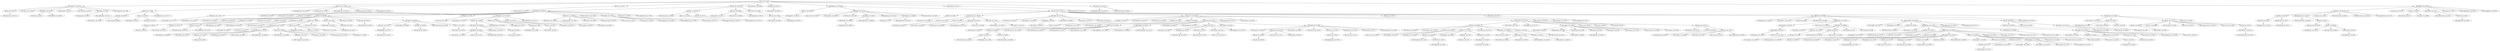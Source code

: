 digraph {
    0 [ label = "DIR /: size 45174025" ]
    1 [ label = "DIR cmjgvh: size 1105372" ]
    2 [ label = "DIR czrzl: size 1382756" ]
    3 [ label = "DIR fcbt: size 150417" ]
    4 [ label = "DIR hdh: size 10851370" ]
    5 [ label = "FILE hjsbd.mzp: size 259661" ]
    6 [ label = "DIR jgrdd: size 325202" ]
    7 [ label = "DIR lqblqtng: size 27642694" ]
    8 [ label = "DIR pgvmpmn: size 18511" ]
    9 [ label = "DIR pqqcvcm: size 502736" ]
    10 [ label = "DIR zglbptq: size 2935306" ]
    11 [ label = "DIR hdh: size 267125" ]
    12 [ label = "FILE hdh.sjv: size 134565" ]
    13 [ label = "DIR hgrpfmt: size 319727" ]
    14 [ label = "FILE mjtq.ffd: size 282147" ]
    15 [ label = "FILE rvmzv.rtb: size 42343" ]
    16 [ label = "DIR sjgvbd: size 27997" ]
    17 [ label = "FILE wgtjmb.thf: size 31468" ]
    18 [ label = "FILE htplc.gdw: size 267125" ]
    19 [ label = "FILE lndwz: size 39132" ]
    20 [ label = "FILE rffmsvdw: size 280595" ]
    21 [ label = "FILE ghg.zmq: size 26464" ]
    22 [ label = "FILE zsgdbd.dmm: size 1533" ]
    23 [ label = "DIR cmh: size 770985" ]
    24 [ label = "FILE hpgnd.mmt: size 242795" ]
    25 [ label = "FILE hps.ptg: size 157748" ]
    26 [ label = "FILE qjrhbjql.zdc: size 129797" ]
    27 [ label = "FILE sfhrzzcd.hwm: size 18290" ]
    28 [ label = "FILE sngg.vdw: size 63141" ]
    29 [ label = "DIR nglsj: size 593907" ]
    30 [ label = "DIR szs: size 100303" ]
    31 [ label = "FILE vdpqhvrm.mcz: size 76775" ]
    32 [ label = "FILE cjvph.fvc: size 307082" ]
    33 [ label = "FILE szs.vpj: size 286825" ]
    34 [ label = "FILE fgpnnvm: size 6233" ]
    35 [ label = "FILE jjc.szq: size 94070" ]
    36 [ label = "FILE grncq.brq: size 150417" ]
    37 [ label = "DIR cljdmh: size 9665817" ]
    38 [ label = "DIR fptsr: size 483703" ]
    39 [ label = "DIR schjz: size 586947" ]
    40 [ label = "DIR vrrcrhzs: size 114903" ]
    41 [ label = "DIR blsrsqz: size 275130" ]
    42 [ label = "FILE blthtcl: size 21876" ]
    43 [ label = "FILE cjvph.fvc: size 287047" ]
    44 [ label = "DIR grncq: size 366901" ]
    45 [ label = "DIR hdh: size 5649896" ]
    46 [ label = "DIR jdjps: size 12330" ]
    47 [ label = "DIR mgzlprt: size 1772795" ]
    48 [ label = "DIR mrwc: size 399546" ]
    49 [ label = "FILE pcwnlp.czm: size 33008" ]
    50 [ label = "DIR rdtdjb: size 537660" ]
    51 [ label = "FILE smf: size 135650" ]
    52 [ label = "FILE zsgdbd.dmm: size 173978" ]
    53 [ label = "FILE dvqsffcn: size 275130" ]
    54 [ label = "FILE bhdpmv.zzt: size 213418" ]
    55 [ label = "FILE grncq.jsf: size 153483" ]
    56 [ label = "DIR dzrrh: size 288753" ]
    57 [ label = "DIR gjjqhfq: size 679909" ]
    58 [ label = "FILE grncq: size 231302" ]
    59 [ label = "DIR hdh: size 30588" ]
    60 [ label = "DIR jnfczjjt: size 124097" ]
    61 [ label = "DIR ljl: size 2720983" ]
    62 [ label = "DIR pwv: size 157697" ]
    63 [ label = "FILE rqvgf: size 154659" ]
    64 [ label = "DIR vdvg: size 267870" ]
    65 [ label = "DIR vpdqnv: size 994038" ]
    66 [ label = "DIR grncq: size 288753" ]
    67 [ label = "FILE grd: size 288753" ]
    68 [ label = "DIR hdh: size 241795" ]
    69 [ label = "DIR mnj: size 438114" ]
    70 [ label = "FILE szs.mhq: size 241795" ]
    71 [ label = "FILE sfhrzzcd.hwm: size 200772" ]
    72 [ label = "FILE zsgdbd.dmm: size 237342" ]
    73 [ label = "FILE qptfqt.ggc: size 30588" ]
    74 [ label = "FILE rqbsqhp.grv: size 93796" ]
    75 [ label = "FILE sfhrzzcd.hwm: size 30301" ]
    76 [ label = "DIR lvpvmlnb: size 2223218" ]
    77 [ label = "DIR tsb: size 270372" ]
    78 [ label = "FILE twnj: size 227393" ]
    79 [ label = "FILE gnlmdb: size 16586" ]
    80 [ label = "FILE grncq: size 340921" ]
    81 [ label = "DIR lqblqtng: size 1335766" ]
    82 [ label = "DIR nvp: size 529945" ]
    83 [ label = "FILE dfjrnbwq: size 190888" ]
    84 [ label = "FILE dvqsffcn: size 79149" ]
    85 [ label = "DIR grncq: size 323438" ]
    86 [ label = "FILE lqblqtng: size 267567" ]
    87 [ label = "FILE vzwm.pnd: size 169475" ]
    88 [ label = "FILE zsgdbd.dmm: size 305249" ]
    89 [ label = "FILE zjpg: size 323438" ]
    90 [ label = "FILE mffsww.qzc: size 239588" ]
    91 [ label = "DIR qqhwjn: size 47343" ]
    92 [ label = "FILE qrjv.lns: size 208451" ]
    93 [ label = "FILE sfhrzzcd.hwm: size 34563" ]
    94 [ label = "FILE wcpqgvh.cfl: size 47343" ]
    95 [ label = "DIR lqblqtng: size 16005" ]
    96 [ label = "FILE szs: size 40229" ]
    97 [ label = "FILE whfw: size 214138" ]
    98 [ label = "FILE fgpnnvm: size 16005" ]
    99 [ label = "DIR hzwljqm: size 106132" ]
    100 [ label = "FILE pjvpm: size 51565" ]
    101 [ label = "FILE fgpnnvm: size 106132" ]
    102 [ label = "FILE zgm.wbw: size 267870" ]
    103 [ label = "DIR cmmc: size 195797" ]
    104 [ label = "FILE dvqsffcn: size 239093" ]
    105 [ label = "DIR rhgb: size 102805" ]
    106 [ label = "FILE sfhrzzcd.hwm: size 142265" ]
    107 [ label = "DIR szs: size 314078" ]
    108 [ label = "DIR pjhhbggb: size 195797" ]
    109 [ label = "FILE psqml.cjl: size 195797" ]
    110 [ label = "FILE qrnntf: size 102805" ]
    111 [ label = "FILE tcslpbc: size 314078" ]
    112 [ label = "FILE twnj: size 12330" ]
    113 [ label = "FILE gzthzjsr: size 15552" ]
    114 [ label = "DIR hdh: size 1023670" ]
    115 [ label = "DIR qrfvn: size 110924" ]
    116 [ label = "DIR twnj: size 291536" ]
    117 [ label = "FILE zsgdbd.dmm: size 331113" ]
    118 [ label = "DIR cfdrnjsg: size 680200" ]
    119 [ label = "FILE zsgdbd.dmm: size 343470" ]
    120 [ label = "DIR gddbd: size 340821" ]
    121 [ label = "FILE grncq.gmr: size 309726" ]
    122 [ label = "DIR vzdfj: size 29653" ]
    123 [ label = "FILE cjvph.fvc: size 226040" ]
    124 [ label = "FILE twnj: size 47672" ]
    125 [ label = "FILE zsgdbd.dmm: size 67109" ]
    126 [ label = "FILE grncq: size 29653" ]
    127 [ label = "FILE lqblqtng: size 74136" ]
    128 [ label = "DIR mjjrz: size 27688" ]
    129 [ label = "DIR zrsz: size 9100" ]
    130 [ label = "FILE fgpnnvm: size 27688" ]
    131 [ label = "FILE wbrgdtv: size 9100" ]
    132 [ label = "FILE cjvph.fvc: size 41216" ]
    133 [ label = "FILE wnhjfm: size 250320" ]
    134 [ label = "DIR bjwnmw: size 128769" ]
    135 [ label = "FILE grncq.phw: size 116091" ]
    136 [ label = "FILE hdh.lwn: size 24868" ]
    137 [ label = "FILE qsrtrvr.jbw: size 29567" ]
    138 [ label = "FILE szs.dvg: size 100251" ]
    139 [ label = "FILE rdpsnm: size 128769" ]
    140 [ label = "FILE gsgjr: size 132588" ]
    141 [ label = "FILE lqblqtng.nnr: size 149600" ]
    142 [ label = "FILE wfbqblml.tgc: size 179302" ]
    143 [ label = "FILE wfrcm.fvp: size 76170" ]
    144 [ label = "FILE lzlcml.mgm: size 169594" ]
    145 [ label = "DIR zrc: size 110339" ]
    146 [ label = "DIR ztd: size 203770" ]
    147 [ label = "FILE gjpgwrcm.lhg: size 110339" ]
    148 [ label = "FILE zsgdbd.dmm: size 203770" ]
    149 [ label = "FILE cjvph.fvc: size 3212" ]
    150 [ label = "FILE jcltshwj: size 288619" ]
    151 [ label = "FILE qmbp.mpd: size 295116" ]
    152 [ label = "DIR twnj: size 114903" ]
    153 [ label = "FILE dvqsffcn: size 70492" ]
    154 [ label = "FILE mhgspcgz: size 44411" ]
    155 [ label = "FILE dvqsffcn: size 325202" ]
    156 [ label = "DIR bbzv: size 326190" ]
    157 [ label = "DIR gzqqp: size 1543235" ]
    158 [ label = "DIR vgt: size 25773269" ]
    159 [ label = "FILE fgpnnvm: size 326190" ]
    160 [ label = "FILE crn.vpf: size 179929" ]
    161 [ label = "FILE dvqsffcn: size 263365" ]
    162 [ label = "FILE hdh.rsh: size 251298" ]
    163 [ label = "DIR jgrtqpv: size 456387" ]
    164 [ label = "FILE lqblqtng.spm: size 62514" ]
    165 [ label = "DIR njdhqsvj: size 296848" ]
    166 [ label = "FILE sfhrzzcd.hwm: size 32894" ]
    167 [ label = "DIR bmvfszlz: size 169838" ]
    168 [ label = "FILE zsgdbd.dmm: size 286549" ]
    169 [ label = "FILE fgpnnvm: size 169838" ]
    170 [ label = "FILE bgd: size 2729" ]
    171 [ label = "FILE fgcfbrdz.bll: size 294119" ]
    172 [ label = "DIR btf: size 333891" ]
    173 [ label = "DIR csgvtvsq: size 1009294" ]
    174 [ label = "DIR czbhw: size 1077210" ]
    175 [ label = "DIR jqnvscr: size 11694215" ]
    176 [ label = "DIR nqp: size 107620" ]
    177 [ label = "DIR rlvnnmh: size 27340" ]
    178 [ label = "DIR tmf: size 9510609" ]
    179 [ label = "DIR twjtnhll: size 2013090" ]
    180 [ label = "FILE cjvph.fvc: size 333891" ]
    181 [ label = "DIR ccrvn: size 14614" ]
    182 [ label = "DIR szs: size 92863" ]
    183 [ label = "DIR tsmqm: size 523974" ]
    184 [ label = "DIR tssfbq: size 377843" ]
    185 [ label = "FILE qbl.rjg: size 14614" ]
    186 [ label = "FILE vswznzs: size 92863" ]
    187 [ label = "FILE dncrjt.sch: size 206954" ]
    188 [ label = "FILE zsgdbd.dmm: size 252714" ]
    189 [ label = "FILE zzr.snv: size 64306" ]
    190 [ label = "FILE chffstg.qcr: size 326310" ]
    191 [ label = "FILE cjvph.fvc: size 51533" ]
    192 [ label = "FILE bdn.vjp: size 290187" ]
    193 [ label = "FILE cjvph.fvc: size 185832" ]
    194 [ label = "DIR lqblqtng: size 82035" ]
    195 [ label = "FILE twnj.flf: size 198843" ]
    196 [ label = "FILE zjwg.jwc: size 64179" ]
    197 [ label = "FILE zrtmfn: size 256134" ]
    198 [ label = "FILE cjvph.fvc: size 82035" ]
    199 [ label = "DIR bgqf: size 325037" ]
    200 [ label = "FILE dvqsffcn: size 255437" ]
    201 [ label = "FILE fzwzqb: size 147384" ]
    202 [ label = "DIR gbf: size 274259" ]
    203 [ label = "DIR gqzf: size 224386" ]
    204 [ label = "DIR grncq: size 4610182" ]
    205 [ label = "FILE grncq.pcg: size 287135" ]
    206 [ label = "FILE hqw.hgc: size 333854" ]
    207 [ label = "DIR nzrsswd: size 4175313" ]
    208 [ label = "DIR svmqtq: size 1061228" ]
    209 [ label = "FILE jsv: size 325037" ]
    210 [ label = "FILE fgpnnvm: size 274259" ]
    211 [ label = "FILE hwwqrq.hcz: size 224386" ]
    212 [ label = "DIR bvsfn: size 1354909" ]
    213 [ label = "DIR gcbzghtz: size 655871" ]
    214 [ label = "FILE njbgfrg: size 100460" ]
    215 [ label = "FILE phnslpqc.rbf: size 210677" ]
    216 [ label = "DIR tgz: size 920271" ]
    217 [ label = "FILE vdpbwsn: size 95034" ]
    218 [ label = "DIR vsrnbb: size 1272960" ]
    219 [ label = "FILE lwj.gvm: size 184581" ]
    220 [ label = "DIR pszwl: size 483884" ]
    221 [ label = "FILE sfhrzzcd.hwm: size 129220" ]
    222 [ label = "FILE smdvbnrq.zjd: size 162987" ]
    223 [ label = "FILE tspgccr.gdf: size 71207" ]
    224 [ label = "FILE zsgdbd.dmm: size 323030" ]
    225 [ label = "DIR szs: size 454275" ]
    226 [ label = "DIR twnj: size 29609" ]
    227 [ label = "FILE cbcvvtg.hcg: size 341367" ]
    228 [ label = "FILE rggrhm: size 112908" ]
    229 [ label = "FILE sfhrzzcd.hwm: size 29609" ]
    230 [ label = "FILE scggzqr.bzw: size 139868" ]
    231 [ label = "FILE smlhjltf.rwr: size 268881" ]
    232 [ label = "FILE wbwzdpg.djs: size 247122" ]
    233 [ label = "FILE grncq: size 214842" ]
    234 [ label = "DIR njffnbp: size 243579" ]
    235 [ label = "DIR sfvsdzs: size 7846" ]
    236 [ label = "DIR sslvmwt: size 241215" ]
    237 [ label = "FILE szqph.gmw: size 212789" ]
    238 [ label = "FILE lmwd.mgz: size 243579" ]
    239 [ label = "FILE nthbtv.zdp: size 7846" ]
    240 [ label = "FILE szs.rlb: size 241215" ]
    241 [ label = "FILE cjvph.fvc: size 69152" ]
    242 [ label = "DIR dvjmd: size 354279" ]
    243 [ label = "FILE dvqsffcn: size 142844" ]
    244 [ label = "FILE msm.nlf: size 242145" ]
    245 [ label = "DIR nttvm: size 178915" ]
    246 [ label = "DIR rjfjwbsm: size 114145" ]
    247 [ label = "FILE twnj.lft: size 47597" ]
    248 [ label = "FILE zsgdbd.dmm: size 123883" ]
    249 [ label = "DIR lnhr: size 202959" ]
    250 [ label = "FILE qvs.gmv: size 70772" ]
    251 [ label = "FILE twnj.jdf: size 80548" ]
    252 [ label = "FILE hdh: size 202959" ]
    253 [ label = "DIR hdh: size 178915" ]
    254 [ label = "FILE fzgzdpbv.jdj: size 178915" ]
    255 [ label = "FILE grncq: size 114145" ]
    256 [ label = "DIR bnrj: size 2918486" ]
    257 [ label = "FILE cjvph.fvc: size 17967" ]
    258 [ label = "FILE fgpnnvm: size 237712" ]
    259 [ label = "DIR spqqqd: size 733095" ]
    260 [ label = "DIR szs: size 164955" ]
    261 [ label = "FILE twnj: size 96651" ]
    262 [ label = "FILE twnj.dft: size 6447" ]
    263 [ label = "FILE cbhq.wpc: size 40924" ]
    264 [ label = "FILE cjvph.fvc: size 175930" ]
    265 [ label = "DIR grncq: size 380389" ]
    266 [ label = "DIR lfrtwv: size 743671" ]
    267 [ label = "FILE mmq.zwz: size 267323" ]
    268 [ label = "DIR qsbmrs: size 1008858" ]
    269 [ label = "DIR wpsj: size 301391" ]
    270 [ label = "FILE ctmwl: size 151440" ]
    271 [ label = "FILE lqblqtng: size 83350" ]
    272 [ label = "FILE tpqfd.zfv: size 145599" ]
    273 [ label = "DIR cdzvst: size 284556" ]
    274 [ label = "FILE fgpnnvm: size 144562" ]
    275 [ label = "DIR pllhlhr: size 70197" ]
    276 [ label = "DIR qvdlrsw: size 244356" ]
    277 [ label = "FILE dvsnph.hrf: size 211524" ]
    278 [ label = "DIR wchrhl: size 73032" ]
    279 [ label = "FILE lntqbfl.nbz: size 73032" ]
    280 [ label = "FILE dtccz: size 70197" ]
    281 [ label = "DIR gdmppfzv: size 244356" ]
    282 [ label = "FILE nhnsd: size 244356" ]
    283 [ label = "FILE cvt.bdn: size 155216" ]
    284 [ label = "DIR gcvlpg: size 715522" ]
    285 [ label = "DIR hdh: size 138120" ]
    286 [ label = "FILE bwnfl.rsl: size 306542" ]
    287 [ label = "FILE cjvph.fvc: size 67067" ]
    288 [ label = "FILE zsgdbd.dmm: size 341913" ]
    289 [ label = "FILE cjvph.fvc: size 138120" ]
    290 [ label = "FILE sfhrzzcd.hwm: size 301391" ]
    291 [ label = "FILE dvqsffcn: size 40806" ]
    292 [ label = "DIR gqsbsmfm: size 99936" ]
    293 [ label = "FILE grncq.jqr: size 41886" ]
    294 [ label = "DIR pdfsb: size 253190" ]
    295 [ label = "FILE pnq.nfr: size 44167" ]
    296 [ label = "FILE twnj.chn: size 127242" ]
    297 [ label = "FILE vvgzv.rmv: size 125868" ]
    298 [ label = "FILE dvqsffcn: size 99936" ]
    299 [ label = "FILE fgpnnvm: size 253190" ]
    300 [ label = "FILE vswnnw: size 164955" ]
    301 [ label = "DIR grncq: size 1061228" ]
    302 [ label = "FILE hjdfj.qnw: size 274192" ]
    303 [ label = "DIR tcrhb: size 64293" ]
    304 [ label = "DIR twnj: size 722743" ]
    305 [ label = "FILE grncq.jvh: size 64293" ]
    306 [ label = "FILE cjvph.fvc: size 149048" ]
    307 [ label = "FILE rdgv: size 192053" ]
    308 [ label = "FILE zct.rmf: size 101473" ]
    309 [ label = "FILE zsgdbd.dmm: size 280169" ]
    310 [ label = "FILE ndgz.gwb: size 107620" ]
    311 [ label = "FILE gcpcffp.fqg: size 27340" ]
    312 [ label = "FILE fgpnnvm: size 193196" ]
    313 [ label = "FILE gwftf.wcr: size 22126" ]
    314 [ label = "FILE hdh: size 92461" ]
    315 [ label = "FILE qbdmzjd.jvg: size 50807" ]
    316 [ label = "DIR qrrmhwn: size 1591575" ]
    317 [ label = "DIR rdcsmpfm: size 6824953" ]
    318 [ label = "DIR rgl: size 698749" ]
    319 [ label = "FILE zsgdbd.dmm: size 36742" ]
    320 [ label = "DIR jgqzqhdc: size 482373" ]
    321 [ label = "FILE vtrtz.zvh: size 109318" ]
    322 [ label = "DIR zmbtd: size 999884" ]
    323 [ label = "DIR zsdbppb: size 482373" ]
    324 [ label = "FILE fgpnnvm: size 325921" ]
    325 [ label = "FILE tlcs.vzz: size 156452" ]
    326 [ label = "FILE bpzttjt: size 93641" ]
    327 [ label = "DIR grncq: size 312490" ]
    328 [ label = "DIR hdh: size 490523" ]
    329 [ label = "FILE shl.gbz: size 7832" ]
    330 [ label = "FILE twnj.fsd: size 95398" ]
    331 [ label = "DIR qshl: size 312490" ]
    332 [ label = "FILE stqg.gwj: size 312490" ]
    333 [ label = "FILE sfhrzzcd.hwm: size 225454" ]
    334 [ label = "FILE twnj.hfs: size 265069" ]
    335 [ label = "FILE dvqsffcn: size 72657" ]
    336 [ label = "FILE fgpnnvm: size 308572" ]
    337 [ label = "DIR hdh: size 19858" ]
    338 [ label = "DIR lqblqtng: size 6175618" ]
    339 [ label = "FILE lsgjgsrb.jfm: size 180474" ]
    340 [ label = "FILE ptpjjwc.bqn: size 67774" ]
    341 [ label = "FILE sfhrzzcd.hwm: size 19858" ]
    342 [ label = "FILE cjvph.fvc: size 142164" ]
    343 [ label = "DIR jpbh: size 350076" ]
    344 [ label = "DIR prwnwvp: size 4388270" ]
    345 [ label = "DIR qbnthms: size 158365" ]
    346 [ label = "DIR sthfhjf: size 1136743" ]
    347 [ label = "FILE fgpnnvm: size 167969" ]
    348 [ label = "FILE jfzrww.tgb: size 182107" ]
    349 [ label = "DIR cczhv: size 158391" ]
    350 [ label = "FILE dvqsffcn: size 70167" ]
    351 [ label = "DIR grncq: size 488466" ]
    352 [ label = "DIR mbjwpdb: size 1357533" ]
    353 [ label = "DIR nll: size 2020655" ]
    354 [ label = "DIR qjjgjzbl: size 78166" ]
    355 [ label = "FILE qtqgcj: size 101178" ]
    356 [ label = "FILE sfhrzzcd.hwm: size 113714" ]
    357 [ label = "FILE fmwzpjdm.nwz: size 158391" ]
    358 [ label = "FILE hdh: size 238901" ]
    359 [ label = "FILE mjwcd.bqt: size 188528" ]
    360 [ label = "FILE wpfg.shs: size 61037" ]
    361 [ label = "DIR bphnpft: size 274331" ]
    362 [ label = "FILE fgpnnvm: size 72033" ]
    363 [ label = "DIR hdh: size 154778" ]
    364 [ label = "DIR qdmjnqc: size 133639" ]
    365 [ label = "DIR rplsvs: size 332906" ]
    366 [ label = "FILE tpfjp: size 85983" ]
    367 [ label = "FILE wzwvbnw.blb: size 303863" ]
    368 [ label = "FILE gmmmlsj.pwp: size 274331" ]
    369 [ label = "FILE szs.dtw: size 154778" ]
    370 [ label = "FILE grncq.wnj: size 133639" ]
    371 [ label = "FILE zpstcbj.zvt: size 332906" ]
    372 [ label = "FILE cjvph.fvc: size 82368" ]
    373 [ label = "FILE ctmnzd: size 278280" ]
    374 [ label = "DIR hdh: size 19779" ]
    375 [ label = "DIR lqblqtng: size 1062466" ]
    376 [ label = "FILE pshd.fds: size 211682" ]
    377 [ label = "FILE sfhrzzcd.hwm: size 319207" ]
    378 [ label = "FILE vrf.fgg: size 46873" ]
    379 [ label = "DIR hdtg: size 19779" ]
    380 [ label = "FILE cjvph.fvc: size 19779" ]
    381 [ label = "FILE dmhslp.hvz: size 301792" ]
    382 [ label = "FILE dvqsffcn: size 305639" ]
    383 [ label = "FILE strqtwrw: size 321833" ]
    384 [ label = "FILE twnj.fbn: size 112471" ]
    385 [ label = "FILE zsgdbd.dmm: size 20731" ]
    386 [ label = "FILE sztm.zrz: size 78166" ]
    387 [ label = "FILE bvwjvrvr.bvb: size 158365" ]
    388 [ label = "FILE dvqsffcn: size 239051" ]
    389 [ label = "DIR ghgcfwg: size 29912" ]
    390 [ label = "FILE glfcswq.cqc: size 327346" ]
    391 [ label = "DIR tjqhqs: size 125555" ]
    392 [ label = "FILE twnj.cbn: size 124072" ]
    393 [ label = "FILE zsgdbd.dmm: size 261890" ]
    394 [ label = "FILE zvbn.rbz: size 28917" ]
    395 [ label = "DIR szs: size 29912" ]
    396 [ label = "FILE fgpnnvm: size 29912" ]
    397 [ label = "FILE twnj.dnv: size 125555" ]
    398 [ label = "DIR grncq: size 283850" ]
    399 [ label = "FILE szs.jvh: size 59380" ]
    400 [ label = "DIR wjjzprnz: size 355519" ]
    401 [ label = "FILE lqblqtng.cdf: size 283850" ]
    402 [ label = "FILE hbg.vpp: size 339632" ]
    403 [ label = "FILE zglntj.qtt: size 15887" ]
    404 [ label = "FILE cjvph.fvc: size 207430" ]
    405 [ label = "DIR dnv: size 301252" ]
    406 [ label = "DIR hdh: size 1271527" ]
    407 [ label = "FILE wwp: size 232881" ]
    408 [ label = "FILE lqblqtng.tdf: size 215966" ]
    409 [ label = "FILE szb.fqn: size 39850" ]
    410 [ label = "FILE twnj: size 45436" ]
    411 [ label = "DIR grrs: size 94496" ]
    412 [ label = "FILE hvjv: size 288906" ]
    413 [ label = "FILE mnr.qhg: size 219092" ]
    414 [ label = "FILE rwh: size 336470" ]
    415 [ label = "FILE sfhrzzcd.hwm: size 145474" ]
    416 [ label = "FILE szs.fwn: size 24384" ]
    417 [ label = "DIR twnj: size 162705" ]
    418 [ label = "FILE dvqsffcn: size 94496" ]
    419 [ label = "DIR sbhbnsw: size 162705" ]
    420 [ label = "FILE sfhrzzcd.hwm: size 162705" ]
    421 [ label = "FILE sfhrzzcd.hwm: size 18511" ]
    422 [ label = "FILE lqblqtng.mwb: size 201925" ]
    423 [ label = "FILE scjclwwz.bng: size 300811" ]
    424 [ label = "DIR brhmv: size 1862708" ]
    425 [ label = "FILE grncq: size 237267" ]
    426 [ label = "DIR hdh: size 263470" ]
    427 [ label = "DIR mhnfrn: size 274311" ]
    428 [ label = "FILE qtjwj: size 131601" ]
    429 [ label = "FILE tdtgmgw.qwc: size 69185" ]
    430 [ label = "FILE vppqqpf.znc: size 96764" ]
    431 [ label = "DIR ddd: size 210640" ]
    432 [ label = "DIR dpnghvpp: size 797262" ]
    433 [ label = "FILE grncq: size 102457" ]
    434 [ label = "FILE jtvzhvd.jvm: size 239654" ]
    435 [ label = "FILE sfhrzzcd.hwm: size 276919" ]
    436 [ label = "FILE zsgdbd.dmm: size 235776" ]
    437 [ label = "DIR grncq: size 110323" ]
    438 [ label = "DIR mbrcgcd: size 100317" ]
    439 [ label = "FILE fgpnnvm: size 110323" ]
    440 [ label = "FILE pbb.hcb: size 100317" ]
    441 [ label = "FILE bscmwtd.mlw: size 259305" ]
    442 [ label = "DIR hdh: size 537957" ]
    443 [ label = "FILE grncq.zdl: size 49708" ]
    444 [ label = "DIR szs: size 488249" ]
    445 [ label = "FILE fgpnnvm: size 225139" ]
    446 [ label = "FILE twnj.nrj: size 258801" ]
    447 [ label = "DIR wwzpvb: size 4309" ]
    448 [ label = "FILE qlddd.cps: size 4309" ]
    449 [ label = "FILE hdh.htz: size 24775" ]
    450 [ label = "FILE jzpvhl: size 238695" ]
    451 [ label = "FILE sfhrzzcd.hwm: size 30250" ]
    452 [ label = "DIR twnj: size 244061" ]
    453 [ label = "FILE qddtlr.mpf: size 244061" ]
    0 -> 1 [ ]
    0 -> 2 [ ]
    0 -> 3 [ ]
    0 -> 4 [ ]
    0 -> 5 [ ]
    0 -> 6 [ ]
    0 -> 7 [ ]
    0 -> 8 [ ]
    0 -> 9 [ ]
    0 -> 10 [ ]
    1 -> 11 [ ]
    1 -> 12 [ ]
    1 -> 13 [ ]
    1 -> 14 [ ]
    1 -> 15 [ ]
    1 -> 16 [ ]
    1 -> 17 [ ]
    11 -> 18 [ ]
    13 -> 19 [ ]
    13 -> 20 [ ]
    16 -> 21 [ ]
    16 -> 22 [ ]
    2 -> 23 [ ]
    2 -> 24 [ ]
    2 -> 25 [ ]
    2 -> 26 [ ]
    2 -> 27 [ ]
    2 -> 28 [ ]
    23 -> 29 [ ]
    23 -> 30 [ ]
    23 -> 31 [ ]
    29 -> 32 [ ]
    29 -> 33 [ ]
    30 -> 34 [ ]
    30 -> 35 [ ]
    3 -> 36 [ ]
    4 -> 37 [ ]
    4 -> 38 [ ]
    4 -> 39 [ ]
    4 -> 40 [ ]
    37 -> 41 [ ]
    37 -> 42 [ ]
    37 -> 43 [ ]
    37 -> 44 [ ]
    37 -> 45 [ ]
    37 -> 46 [ ]
    37 -> 47 [ ]
    37 -> 48 [ ]
    37 -> 49 [ ]
    37 -> 50 [ ]
    37 -> 51 [ ]
    37 -> 52 [ ]
    41 -> 53 [ ]
    44 -> 54 [ ]
    44 -> 55 [ ]
    45 -> 56 [ ]
    45 -> 57 [ ]
    45 -> 58 [ ]
    45 -> 59 [ ]
    45 -> 60 [ ]
    45 -> 61 [ ]
    45 -> 62 [ ]
    45 -> 63 [ ]
    45 -> 64 [ ]
    45 -> 65 [ ]
    56 -> 66 [ ]
    66 -> 67 [ ]
    57 -> 68 [ ]
    57 -> 69 [ ]
    68 -> 70 [ ]
    69 -> 71 [ ]
    69 -> 72 [ ]
    59 -> 73 [ ]
    60 -> 74 [ ]
    60 -> 75 [ ]
    61 -> 76 [ ]
    61 -> 77 [ ]
    61 -> 78 [ ]
    76 -> 79 [ ]
    76 -> 80 [ ]
    76 -> 81 [ ]
    76 -> 82 [ ]
    81 -> 83 [ ]
    81 -> 84 [ ]
    81 -> 85 [ ]
    81 -> 86 [ ]
    81 -> 87 [ ]
    81 -> 88 [ ]
    85 -> 89 [ ]
    82 -> 90 [ ]
    82 -> 91 [ ]
    82 -> 92 [ ]
    82 -> 93 [ ]
    91 -> 94 [ ]
    77 -> 95 [ ]
    77 -> 96 [ ]
    77 -> 97 [ ]
    95 -> 98 [ ]
    62 -> 99 [ ]
    62 -> 100 [ ]
    99 -> 101 [ ]
    64 -> 102 [ ]
    65 -> 103 [ ]
    65 -> 104 [ ]
    65 -> 105 [ ]
    65 -> 106 [ ]
    65 -> 107 [ ]
    103 -> 108 [ ]
    108 -> 109 [ ]
    105 -> 110 [ ]
    107 -> 111 [ ]
    46 -> 112 [ ]
    47 -> 113 [ ]
    47 -> 114 [ ]
    47 -> 115 [ ]
    47 -> 116 [ ]
    47 -> 117 [ ]
    114 -> 118 [ ]
    114 -> 119 [ ]
    118 -> 120 [ ]
    118 -> 121 [ ]
    118 -> 122 [ ]
    120 -> 123 [ ]
    120 -> 124 [ ]
    120 -> 125 [ ]
    122 -> 126 [ ]
    115 -> 127 [ ]
    115 -> 128 [ ]
    115 -> 129 [ ]
    128 -> 130 [ ]
    129 -> 131 [ ]
    116 -> 132 [ ]
    116 -> 133 [ ]
    48 -> 134 [ ]
    48 -> 135 [ ]
    48 -> 136 [ ]
    48 -> 137 [ ]
    48 -> 138 [ ]
    134 -> 139 [ ]
    50 -> 140 [ ]
    50 -> 141 [ ]
    50 -> 142 [ ]
    50 -> 143 [ ]
    38 -> 144 [ ]
    38 -> 145 [ ]
    38 -> 146 [ ]
    145 -> 147 [ ]
    146 -> 148 [ ]
    39 -> 149 [ ]
    39 -> 150 [ ]
    39 -> 151 [ ]
    40 -> 152 [ ]
    152 -> 153 [ ]
    152 -> 154 [ ]
    6 -> 155 [ ]
    7 -> 156 [ ]
    7 -> 157 [ ]
    7 -> 158 [ ]
    156 -> 159 [ ]
    157 -> 160 [ ]
    157 -> 161 [ ]
    157 -> 162 [ ]
    157 -> 163 [ ]
    157 -> 164 [ ]
    157 -> 165 [ ]
    157 -> 166 [ ]
    163 -> 167 [ ]
    163 -> 168 [ ]
    167 -> 169 [ ]
    165 -> 170 [ ]
    165 -> 171 [ ]
    158 -> 172 [ ]
    158 -> 173 [ ]
    158 -> 174 [ ]
    158 -> 175 [ ]
    158 -> 176 [ ]
    158 -> 177 [ ]
    158 -> 178 [ ]
    158 -> 179 [ ]
    172 -> 180 [ ]
    173 -> 181 [ ]
    173 -> 182 [ ]
    173 -> 183 [ ]
    173 -> 184 [ ]
    181 -> 185 [ ]
    182 -> 186 [ ]
    183 -> 187 [ ]
    183 -> 188 [ ]
    183 -> 189 [ ]
    184 -> 190 [ ]
    184 -> 191 [ ]
    174 -> 192 [ ]
    174 -> 193 [ ]
    174 -> 194 [ ]
    174 -> 195 [ ]
    174 -> 196 [ ]
    174 -> 197 [ ]
    194 -> 198 [ ]
    175 -> 199 [ ]
    175 -> 200 [ ]
    175 -> 201 [ ]
    175 -> 202 [ ]
    175 -> 203 [ ]
    175 -> 204 [ ]
    175 -> 205 [ ]
    175 -> 206 [ ]
    175 -> 207 [ ]
    175 -> 208 [ ]
    199 -> 209 [ ]
    202 -> 210 [ ]
    203 -> 211 [ ]
    204 -> 212 [ ]
    204 -> 213 [ ]
    204 -> 214 [ ]
    204 -> 215 [ ]
    204 -> 216 [ ]
    204 -> 217 [ ]
    204 -> 218 [ ]
    212 -> 219 [ ]
    212 -> 220 [ ]
    212 -> 221 [ ]
    212 -> 222 [ ]
    212 -> 223 [ ]
    212 -> 224 [ ]
    220 -> 225 [ ]
    220 -> 226 [ ]
    225 -> 227 [ ]
    225 -> 228 [ ]
    226 -> 229 [ ]
    213 -> 230 [ ]
    213 -> 231 [ ]
    213 -> 232 [ ]
    216 -> 233 [ ]
    216 -> 234 [ ]
    216 -> 235 [ ]
    216 -> 236 [ ]
    216 -> 237 [ ]
    234 -> 238 [ ]
    235 -> 239 [ ]
    236 -> 240 [ ]
    218 -> 241 [ ]
    218 -> 242 [ ]
    218 -> 243 [ ]
    218 -> 244 [ ]
    218 -> 245 [ ]
    218 -> 246 [ ]
    218 -> 247 [ ]
    218 -> 248 [ ]
    242 -> 249 [ ]
    242 -> 250 [ ]
    242 -> 251 [ ]
    249 -> 252 [ ]
    245 -> 253 [ ]
    253 -> 254 [ ]
    246 -> 255 [ ]
    207 -> 256 [ ]
    207 -> 257 [ ]
    207 -> 258 [ ]
    207 -> 259 [ ]
    207 -> 260 [ ]
    207 -> 261 [ ]
    207 -> 262 [ ]
    256 -> 263 [ ]
    256 -> 264 [ ]
    256 -> 265 [ ]
    256 -> 266 [ ]
    256 -> 267 [ ]
    256 -> 268 [ ]
    256 -> 269 [ ]
    265 -> 270 [ ]
    265 -> 271 [ ]
    265 -> 272 [ ]
    266 -> 273 [ ]
    266 -> 274 [ ]
    266 -> 275 [ ]
    266 -> 276 [ ]
    273 -> 277 [ ]
    273 -> 278 [ ]
    278 -> 279 [ ]
    275 -> 280 [ ]
    276 -> 281 [ ]
    281 -> 282 [ ]
    268 -> 283 [ ]
    268 -> 284 [ ]
    268 -> 285 [ ]
    284 -> 286 [ ]
    284 -> 287 [ ]
    284 -> 288 [ ]
    285 -> 289 [ ]
    269 -> 290 [ ]
    259 -> 291 [ ]
    259 -> 292 [ ]
    259 -> 293 [ ]
    259 -> 294 [ ]
    259 -> 295 [ ]
    259 -> 296 [ ]
    259 -> 297 [ ]
    292 -> 298 [ ]
    294 -> 299 [ ]
    260 -> 300 [ ]
    208 -> 301 [ ]
    301 -> 302 [ ]
    301 -> 303 [ ]
    301 -> 304 [ ]
    303 -> 305 [ ]
    304 -> 306 [ ]
    304 -> 307 [ ]
    304 -> 308 [ ]
    304 -> 309 [ ]
    176 -> 310 [ ]
    177 -> 311 [ ]
    178 -> 312 [ ]
    178 -> 313 [ ]
    178 -> 314 [ ]
    178 -> 315 [ ]
    178 -> 316 [ ]
    178 -> 317 [ ]
    178 -> 318 [ ]
    178 -> 319 [ ]
    316 -> 320 [ ]
    316 -> 321 [ ]
    316 -> 322 [ ]
    320 -> 323 [ ]
    323 -> 324 [ ]
    323 -> 325 [ ]
    322 -> 326 [ ]
    322 -> 327 [ ]
    322 -> 328 [ ]
    322 -> 329 [ ]
    322 -> 330 [ ]
    327 -> 331 [ ]
    331 -> 332 [ ]
    328 -> 333 [ ]
    328 -> 334 [ ]
    317 -> 335 [ ]
    317 -> 336 [ ]
    317 -> 337 [ ]
    317 -> 338 [ ]
    317 -> 339 [ ]
    317 -> 340 [ ]
    337 -> 341 [ ]
    338 -> 342 [ ]
    338 -> 343 [ ]
    338 -> 344 [ ]
    338 -> 345 [ ]
    338 -> 346 [ ]
    343 -> 347 [ ]
    343 -> 348 [ ]
    344 -> 349 [ ]
    344 -> 350 [ ]
    344 -> 351 [ ]
    344 -> 352 [ ]
    344 -> 353 [ ]
    344 -> 354 [ ]
    344 -> 355 [ ]
    344 -> 356 [ ]
    349 -> 357 [ ]
    351 -> 358 [ ]
    351 -> 359 [ ]
    351 -> 360 [ ]
    352 -> 361 [ ]
    352 -> 362 [ ]
    352 -> 363 [ ]
    352 -> 364 [ ]
    352 -> 365 [ ]
    352 -> 366 [ ]
    352 -> 367 [ ]
    361 -> 368 [ ]
    363 -> 369 [ ]
    364 -> 370 [ ]
    365 -> 371 [ ]
    353 -> 372 [ ]
    353 -> 373 [ ]
    353 -> 374 [ ]
    353 -> 375 [ ]
    353 -> 376 [ ]
    353 -> 377 [ ]
    353 -> 378 [ ]
    374 -> 379 [ ]
    379 -> 380 [ ]
    375 -> 381 [ ]
    375 -> 382 [ ]
    375 -> 383 [ ]
    375 -> 384 [ ]
    375 -> 385 [ ]
    354 -> 386 [ ]
    345 -> 387 [ ]
    346 -> 388 [ ]
    346 -> 389 [ ]
    346 -> 390 [ ]
    346 -> 391 [ ]
    346 -> 392 [ ]
    346 -> 393 [ ]
    346 -> 394 [ ]
    389 -> 395 [ ]
    395 -> 396 [ ]
    391 -> 397 [ ]
    318 -> 398 [ ]
    318 -> 399 [ ]
    318 -> 400 [ ]
    398 -> 401 [ ]
    400 -> 402 [ ]
    400 -> 403 [ ]
    179 -> 404 [ ]
    179 -> 405 [ ]
    179 -> 406 [ ]
    179 -> 407 [ ]
    405 -> 408 [ ]
    405 -> 409 [ ]
    405 -> 410 [ ]
    406 -> 411 [ ]
    406 -> 412 [ ]
    406 -> 413 [ ]
    406 -> 414 [ ]
    406 -> 415 [ ]
    406 -> 416 [ ]
    406 -> 417 [ ]
    411 -> 418 [ ]
    417 -> 419 [ ]
    419 -> 420 [ ]
    8 -> 421 [ ]
    9 -> 422 [ ]
    9 -> 423 [ ]
    10 -> 424 [ ]
    10 -> 425 [ ]
    10 -> 426 [ ]
    10 -> 427 [ ]
    10 -> 428 [ ]
    10 -> 429 [ ]
    10 -> 430 [ ]
    424 -> 431 [ ]
    424 -> 432 [ ]
    424 -> 433 [ ]
    424 -> 434 [ ]
    424 -> 435 [ ]
    424 -> 436 [ ]
    431 -> 437 [ ]
    431 -> 438 [ ]
    437 -> 439 [ ]
    438 -> 440 [ ]
    432 -> 441 [ ]
    432 -> 442 [ ]
    442 -> 443 [ ]
    442 -> 444 [ ]
    444 -> 445 [ ]
    444 -> 446 [ ]
    444 -> 447 [ ]
    447 -> 448 [ ]
    426 -> 449 [ ]
    426 -> 450 [ ]
    427 -> 451 [ ]
    427 -> 452 [ ]
    452 -> 453 [ ]
}
